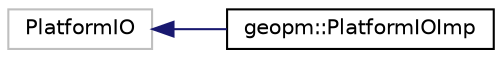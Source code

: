 digraph "Graphical Class Hierarchy"
{
 // LATEX_PDF_SIZE
  edge [fontname="Helvetica",fontsize="10",labelfontname="Helvetica",labelfontsize="10"];
  node [fontname="Helvetica",fontsize="10",shape=record];
  rankdir="LR";
  Node83 [label="PlatformIO",height=0.2,width=0.4,color="grey75", fillcolor="white", style="filled",tooltip=" "];
  Node83 -> Node0 [dir="back",color="midnightblue",fontsize="10",style="solid",fontname="Helvetica"];
  Node0 [label="geopm::PlatformIOImp",height=0.2,width=0.4,color="black", fillcolor="white", style="filled",URL="$classgeopm_1_1_platform_i_o_imp.html",tooltip=" "];
}
